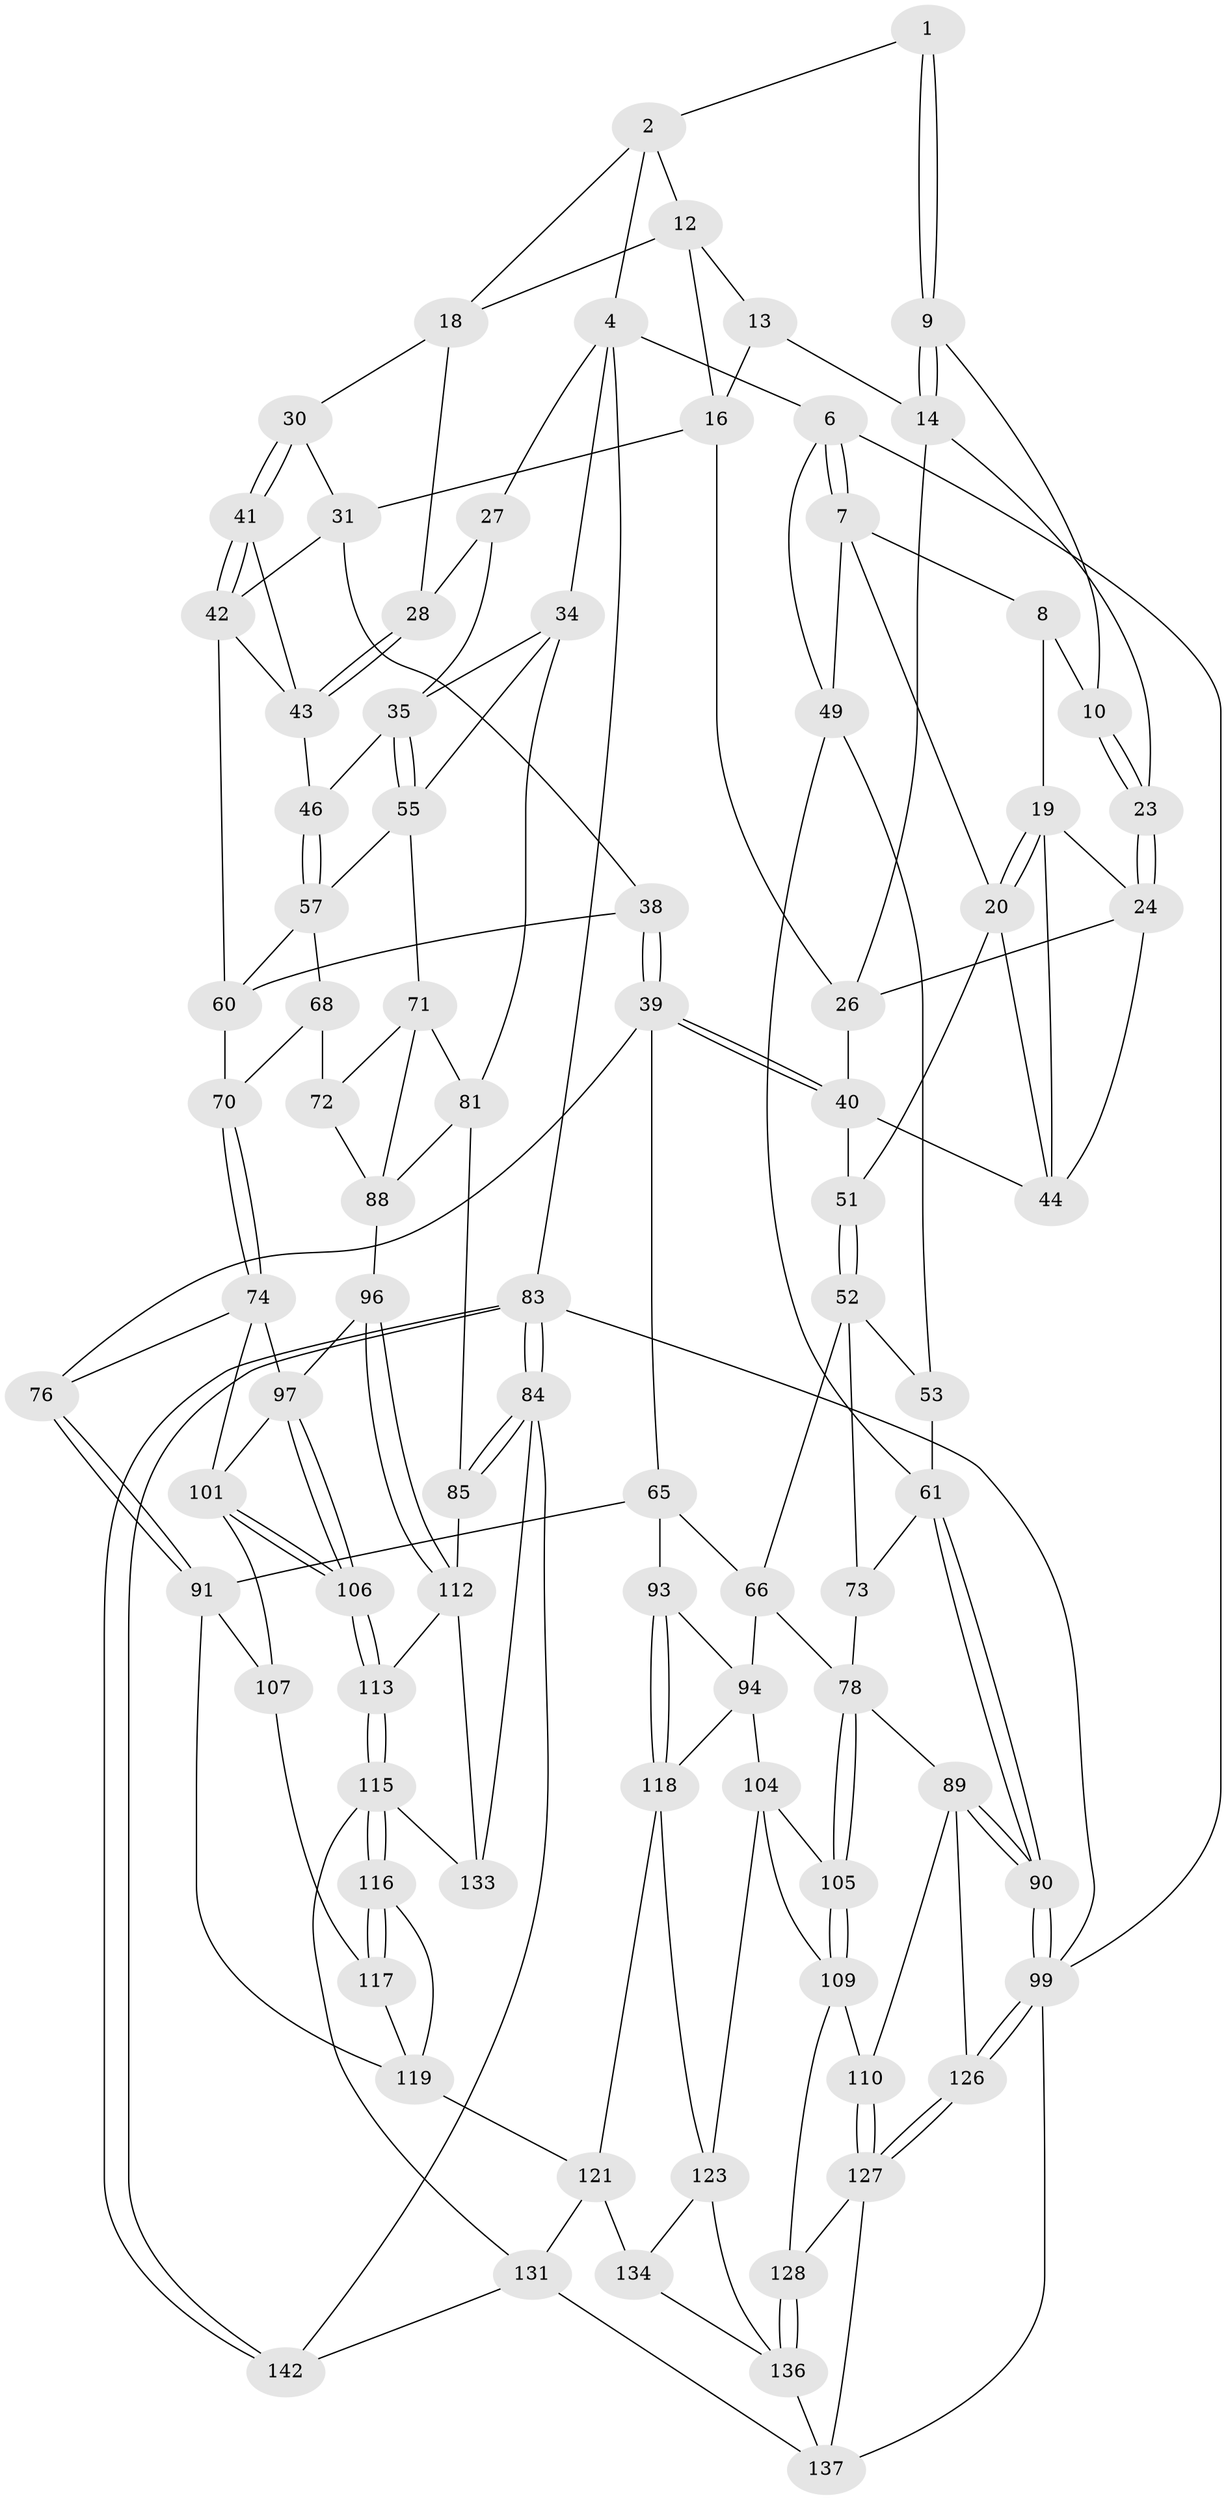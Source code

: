 // original degree distribution, {3: 0.014084507042253521, 4: 0.2323943661971831, 5: 0.5352112676056338, 6: 0.21830985915492956}
// Generated by graph-tools (version 1.1) at 2025/42/03/06/25 10:42:32]
// undirected, 88 vertices, 195 edges
graph export_dot {
graph [start="1"]
  node [color=gray90,style=filled];
  1 [pos="+0.43592666450825185+0"];
  2 [pos="+0.6833474124607082+0",super="+3"];
  4 [pos="+0.9570048705634714+0",super="+5"];
  6 [pos="+0+0"];
  7 [pos="+0+0",super="+21"];
  8 [pos="+0.12805940995365475+0",super="+11"];
  9 [pos="+0.41850260972346853+0"];
  10 [pos="+0.350973936087393+0.04967191358234952"];
  12 [pos="+0.6172746958405931+0",super="+15"];
  13 [pos="+0.5414638644732086+0.020562213865642456"];
  14 [pos="+0.4609867850689485+0.06872797788929755",super="+22"];
  16 [pos="+0.5854227552763364+0.1287252160752096",super="+17"];
  18 [pos="+0.7001386087297035+0.10003868007314416",super="+29"];
  19 [pos="+0.23023441664252117+0.04447203005433635",super="+25"];
  20 [pos="+0.16999962064969446+0.14363808713331874",super="+45"];
  23 [pos="+0.36260820362722035+0.09960291573613721"];
  24 [pos="+0.33709774644977836+0.15664596015269514",super="+33"];
  26 [pos="+0.5072629583315741+0.18153542791408356",super="+32"];
  27 [pos="+0.8640604035587709+0.07853702059216158"];
  28 [pos="+0.8065596419609049+0.1535407726241887"];
  30 [pos="+0.7003584012434264+0.15691989983700197"];
  31 [pos="+0.6593026787858891+0.16559022343311922",super="+37"];
  34 [pos="+1+0.09253164151099165",super="+80"];
  35 [pos="+0.9254650962195891+0.21116701800659457",super="+36"];
  38 [pos="+0.5855155492557009+0.31203646360978887"];
  39 [pos="+0.4753652039602179+0.3294526378885944",super="+64"];
  40 [pos="+0.47452072282311464+0.32712007734566123",super="+54"];
  41 [pos="+0.7190317915432822+0.2390244938209149"];
  42 [pos="+0.700403588246543+0.26095817548424394",super="+58"];
  43 [pos="+0.7982285672651228+0.2193719183099065",super="+47"];
  44 [pos="+0.2414383544652304+0.19146396749906158",super="+48"];
  46 [pos="+0.8750703488992986+0.268032716628061"];
  49 [pos="+0.08804667591679162+0.15592965611125528",super="+50"];
  51 [pos="+0.18390068264074233+0.3027881838222502"];
  52 [pos="+0.16158581559531437+0.33561295444911154",super="+67"];
  53 [pos="+0.05249144408058325+0.2660830866623519"];
  55 [pos="+1+0.3525636625173579",super="+56"];
  57 [pos="+0.9106317256155423+0.3448702043597112",super="+59"];
  60 [pos="+0.7739571033826519+0.35469485621654717",super="+63"];
  61 [pos="+0+0.34756850347424967",super="+62"];
  65 [pos="+0.32778700005301653+0.4228799103675681",super="+92"];
  66 [pos="+0.30719271262371944+0.4309465165843845",super="+77"];
  68 [pos="+0.7809660100325522+0.42115136864096686",super="+69"];
  70 [pos="+0.7296214985528457+0.49080151967395413"];
  71 [pos="+0.8965588836124231+0.44349688559673045",super="+82"];
  72 [pos="+0.8948615409016574+0.4456599696402153",super="+87"];
  73 [pos="+0.13908649902781853+0.3828957983636194"];
  74 [pos="+0.7220849545744336+0.507204784482765",super="+75"];
  76 [pos="+0.5379086791446136+0.5022616086891524"];
  78 [pos="+0.1368535072813606+0.5744349182889353",super="+79"];
  81 [pos="+1+0.47521685998316404",super="+86"];
  83 [pos="+1+1"];
  84 [pos="+1+1",super="+141"];
  85 [pos="+1+0.7802962300317284"];
  88 [pos="+0.8945543477384248+0.5310936736818195",super="+95"];
  89 [pos="+0.03821023935234098+0.5299936008240187",super="+111"];
  90 [pos="+0+0.49067831079066415"];
  91 [pos="+0.5004870284320525+0.5753412785769986",super="+108"];
  93 [pos="+0.38481390272864585+0.6113065621903744"];
  94 [pos="+0.32204151655934765+0.5892596032285368",super="+103"];
  96 [pos="+0.8660982392232586+0.5840153089815439"];
  97 [pos="+0.7675562446957035+0.5595652848066552",super="+98"];
  99 [pos="+0+1",super="+100"];
  101 [pos="+0.656282166584034+0.643269143958169",super="+102"];
  104 [pos="+0.2519008868580381+0.6617849061453362",super="+124"];
  105 [pos="+0.15265207460974434+0.6192705003424068"];
  106 [pos="+0.7133231412715415+0.7180150213104081"];
  107 [pos="+0.6106457771843236+0.658292492571189"];
  109 [pos="+0.14234029121160868+0.6839690001746914",super="+125"];
  110 [pos="+0.13318360600735019+0.6923637700225045"];
  112 [pos="+0.8801512489023927+0.6927783047993495",super="+114"];
  113 [pos="+0.7138968018810488+0.721791442591902"];
  115 [pos="+0.7007386694467908+0.7492647204409217",super="+130"];
  116 [pos="+0.6114038352452419+0.7159672494781275"];
  117 [pos="+0.6035479939490834+0.6754517869222563"];
  118 [pos="+0.36297125603303954+0.6965982028682424",super="+122"];
  119 [pos="+0.5088180922385097+0.6497812065458375",super="+120"];
  121 [pos="+0.48922449872414536+0.7577656138722819",super="+132"];
  123 [pos="+0.34526192873522715+0.7924389301237905",super="+135"];
  126 [pos="+0+0.8616539790086677"];
  127 [pos="+0.056097868670131515+0.8065884330220082",super="+129"];
  128 [pos="+0.22936727057247527+0.8175119574568079"];
  131 [pos="+0.6333052982891388+0.886876866895879",super="+140"];
  133 [pos="+0.8069668162344658+0.8983988528558893"];
  134 [pos="+0.4041004042114094+0.9537171810250131"];
  136 [pos="+0.26699122662615105+0.9138382407775911",super="+138"];
  137 [pos="+0+1",super="+139"];
  142 [pos="+0.821089018458883+1"];
  1 -- 2;
  1 -- 9;
  1 -- 9;
  2 -- 12;
  2 -- 18;
  2 -- 4;
  4 -- 27;
  4 -- 34;
  4 -- 83;
  4 -- 6;
  6 -- 7;
  6 -- 7;
  6 -- 99;
  6 -- 49;
  7 -- 8;
  7 -- 49;
  7 -- 20;
  8 -- 10;
  8 -- 19;
  9 -- 10;
  9 -- 14;
  9 -- 14;
  10 -- 23;
  10 -- 23;
  12 -- 13;
  12 -- 16;
  12 -- 18;
  13 -- 14;
  13 -- 16;
  14 -- 26;
  14 -- 23;
  16 -- 31;
  16 -- 26;
  18 -- 28;
  18 -- 30;
  19 -- 20;
  19 -- 20;
  19 -- 24;
  19 -- 44;
  20 -- 51;
  20 -- 44;
  23 -- 24;
  23 -- 24;
  24 -- 26;
  24 -- 44;
  26 -- 40;
  27 -- 28;
  27 -- 35;
  28 -- 43;
  28 -- 43;
  30 -- 31;
  30 -- 41;
  30 -- 41;
  31 -- 42;
  31 -- 38;
  34 -- 35;
  34 -- 81;
  34 -- 55;
  35 -- 55;
  35 -- 55;
  35 -- 46;
  38 -- 39;
  38 -- 39;
  38 -- 60;
  39 -- 40;
  39 -- 40;
  39 -- 65;
  39 -- 76;
  40 -- 51;
  40 -- 44;
  41 -- 42;
  41 -- 42;
  41 -- 43;
  42 -- 60;
  42 -- 43;
  43 -- 46;
  46 -- 57;
  46 -- 57;
  49 -- 53;
  49 -- 61;
  51 -- 52;
  51 -- 52;
  52 -- 53;
  52 -- 73;
  52 -- 66;
  53 -- 61;
  55 -- 57;
  55 -- 71;
  57 -- 60;
  57 -- 68;
  60 -- 70;
  61 -- 90;
  61 -- 90;
  61 -- 73;
  65 -- 66;
  65 -- 91;
  65 -- 93;
  66 -- 78;
  66 -- 94;
  68 -- 72 [weight=2];
  68 -- 70;
  70 -- 74;
  70 -- 74;
  71 -- 72;
  71 -- 88;
  71 -- 81;
  72 -- 88;
  73 -- 78;
  74 -- 76;
  74 -- 101;
  74 -- 97;
  76 -- 91;
  76 -- 91;
  78 -- 105;
  78 -- 105;
  78 -- 89;
  81 -- 85;
  81 -- 88;
  83 -- 84;
  83 -- 84;
  83 -- 142;
  83 -- 142;
  83 -- 99;
  84 -- 85;
  84 -- 85;
  84 -- 133;
  84 -- 142;
  85 -- 112;
  88 -- 96;
  89 -- 90;
  89 -- 90;
  89 -- 126;
  89 -- 110;
  90 -- 99;
  90 -- 99;
  91 -- 107;
  91 -- 119;
  93 -- 94;
  93 -- 118;
  93 -- 118;
  94 -- 104;
  94 -- 118;
  96 -- 97;
  96 -- 112;
  96 -- 112;
  97 -- 106;
  97 -- 106;
  97 -- 101;
  99 -- 126;
  99 -- 126;
  99 -- 137;
  101 -- 106;
  101 -- 106;
  101 -- 107;
  104 -- 105;
  104 -- 123;
  104 -- 109;
  105 -- 109;
  105 -- 109;
  106 -- 113;
  106 -- 113;
  107 -- 117;
  109 -- 110;
  109 -- 128;
  110 -- 127;
  110 -- 127;
  112 -- 113;
  112 -- 133;
  113 -- 115;
  113 -- 115;
  115 -- 116;
  115 -- 116;
  115 -- 131;
  115 -- 133;
  116 -- 117;
  116 -- 117;
  116 -- 119;
  117 -- 119;
  118 -- 121;
  118 -- 123;
  119 -- 121;
  121 -- 131;
  121 -- 134;
  123 -- 136;
  123 -- 134;
  126 -- 127;
  126 -- 127;
  127 -- 128;
  127 -- 137;
  128 -- 136;
  128 -- 136;
  131 -- 137;
  131 -- 142;
  134 -- 136;
  136 -- 137;
}
